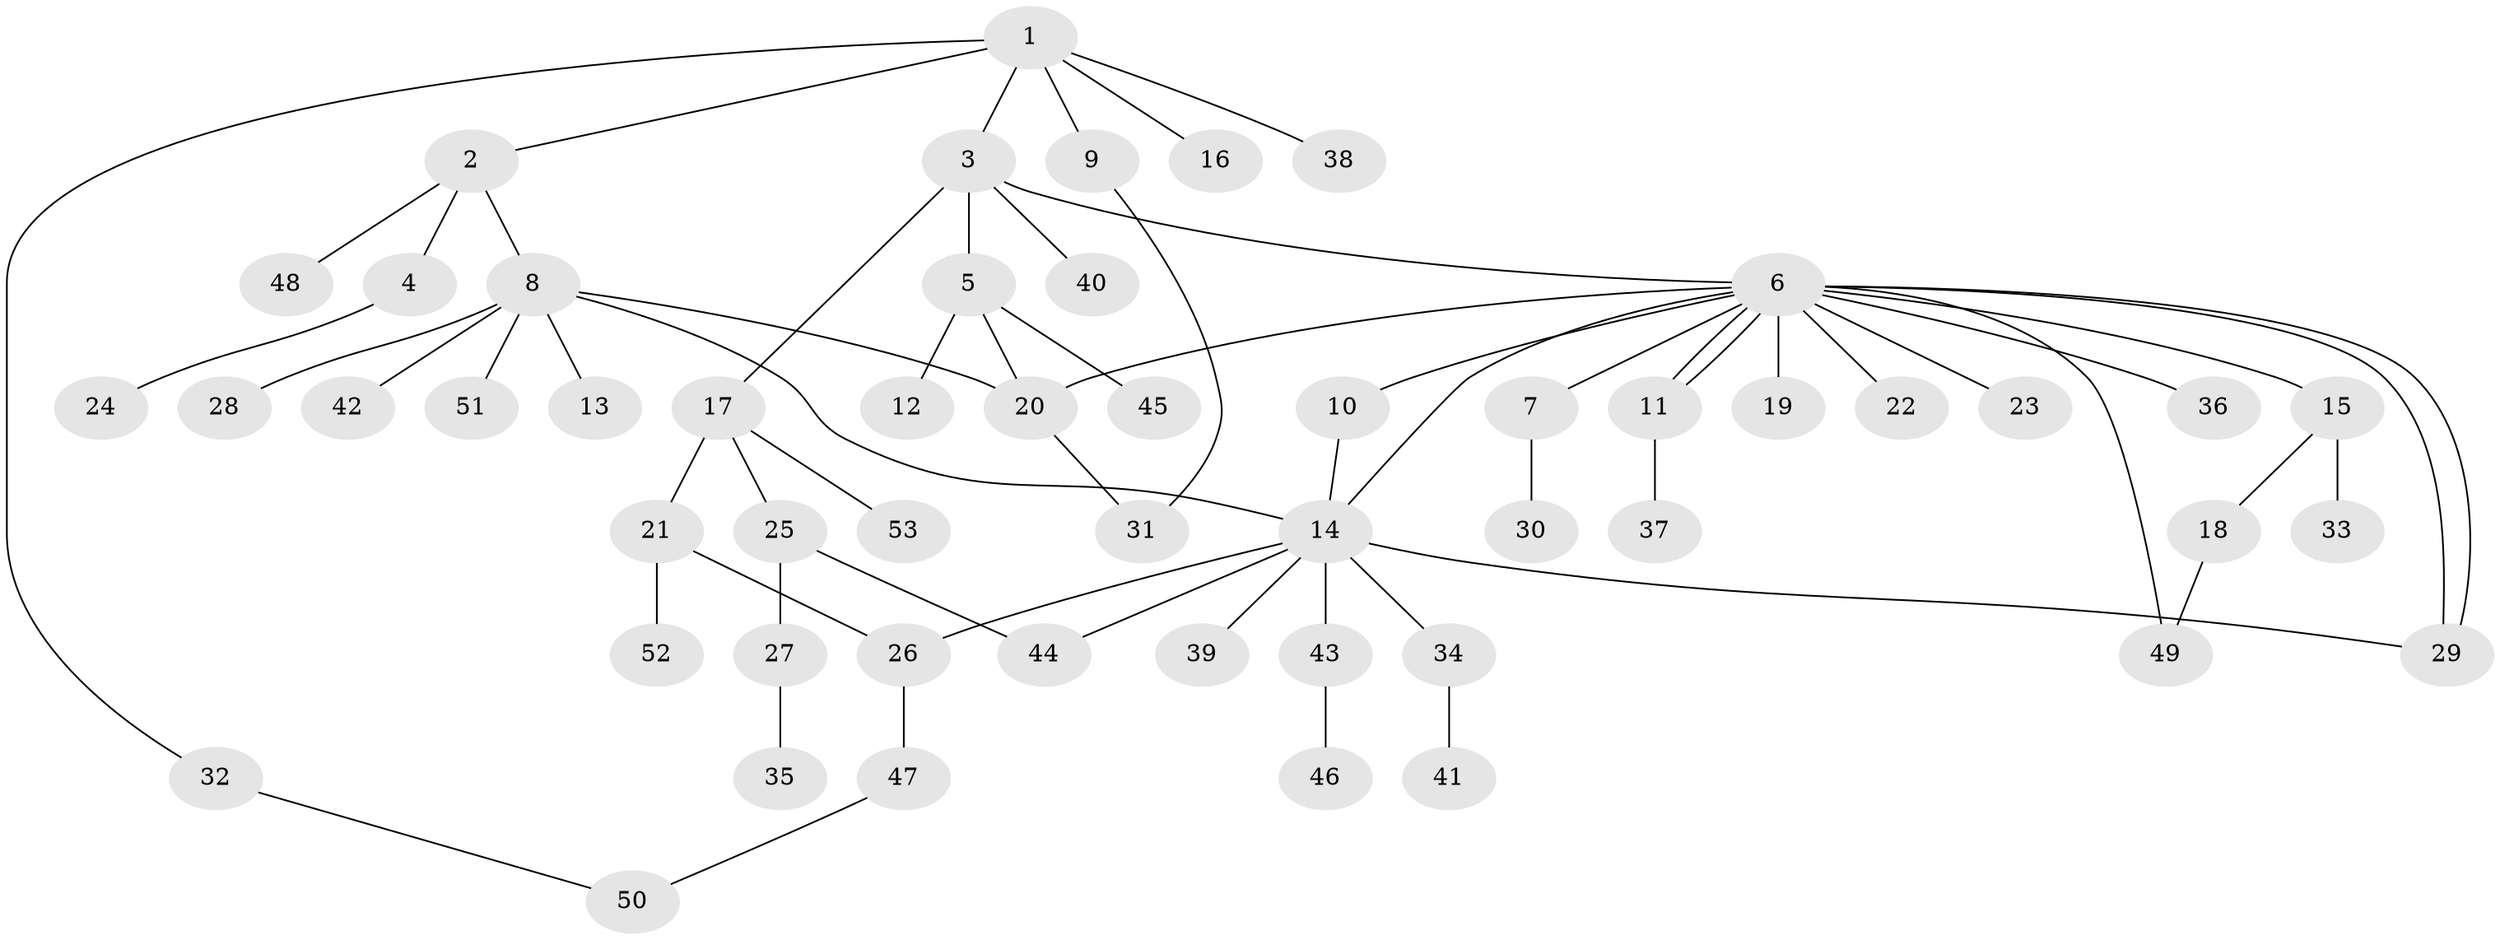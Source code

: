 // Generated by graph-tools (version 1.1) at 2025/35/03/09/25 02:35:52]
// undirected, 53 vertices, 64 edges
graph export_dot {
graph [start="1"]
  node [color=gray90,style=filled];
  1;
  2;
  3;
  4;
  5;
  6;
  7;
  8;
  9;
  10;
  11;
  12;
  13;
  14;
  15;
  16;
  17;
  18;
  19;
  20;
  21;
  22;
  23;
  24;
  25;
  26;
  27;
  28;
  29;
  30;
  31;
  32;
  33;
  34;
  35;
  36;
  37;
  38;
  39;
  40;
  41;
  42;
  43;
  44;
  45;
  46;
  47;
  48;
  49;
  50;
  51;
  52;
  53;
  1 -- 2;
  1 -- 3;
  1 -- 9;
  1 -- 16;
  1 -- 32;
  1 -- 38;
  2 -- 4;
  2 -- 8;
  2 -- 48;
  3 -- 5;
  3 -- 6;
  3 -- 17;
  3 -- 40;
  4 -- 24;
  5 -- 12;
  5 -- 20;
  5 -- 45;
  6 -- 7;
  6 -- 10;
  6 -- 11;
  6 -- 11;
  6 -- 14;
  6 -- 15;
  6 -- 19;
  6 -- 20;
  6 -- 22;
  6 -- 23;
  6 -- 29;
  6 -- 29;
  6 -- 36;
  6 -- 49;
  7 -- 30;
  8 -- 13;
  8 -- 14;
  8 -- 20;
  8 -- 28;
  8 -- 42;
  8 -- 51;
  9 -- 31;
  10 -- 14;
  11 -- 37;
  14 -- 26;
  14 -- 29;
  14 -- 34;
  14 -- 39;
  14 -- 43;
  14 -- 44;
  15 -- 18;
  15 -- 33;
  17 -- 21;
  17 -- 25;
  17 -- 53;
  18 -- 49;
  20 -- 31;
  21 -- 26;
  21 -- 52;
  25 -- 27;
  25 -- 44;
  26 -- 47;
  27 -- 35;
  32 -- 50;
  34 -- 41;
  43 -- 46;
  47 -- 50;
}
